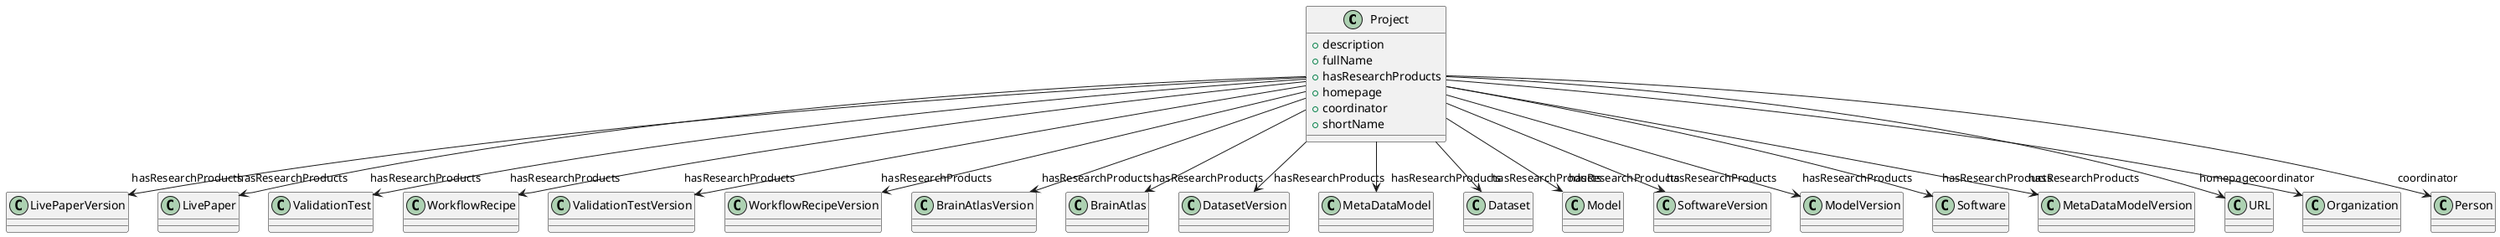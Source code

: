 @startuml
class Project {
+description
+fullName
+hasResearchProducts
+homepage
+coordinator
+shortName

}
Project -d-> "hasResearchProducts" LivePaperVersion
Project -d-> "hasResearchProducts" LivePaper
Project -d-> "hasResearchProducts" ValidationTest
Project -d-> "hasResearchProducts" WorkflowRecipe
Project -d-> "hasResearchProducts" ValidationTestVersion
Project -d-> "hasResearchProducts" WorkflowRecipeVersion
Project -d-> "hasResearchProducts" BrainAtlasVersion
Project -d-> "hasResearchProducts" BrainAtlas
Project -d-> "hasResearchProducts" DatasetVersion
Project -d-> "hasResearchProducts" MetaDataModel
Project -d-> "hasResearchProducts" Dataset
Project -d-> "hasResearchProducts" Model
Project -d-> "hasResearchProducts" SoftwareVersion
Project -d-> "hasResearchProducts" ModelVersion
Project -d-> "hasResearchProducts" Software
Project -d-> "hasResearchProducts" MetaDataModelVersion
Project -d-> "homepage" URL
Project -d-> "coordinator" Organization
Project -d-> "coordinator" Person

@enduml